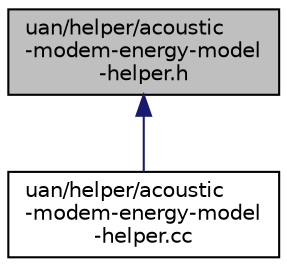 digraph "uan/helper/acoustic-modem-energy-model-helper.h"
{
  edge [fontname="Helvetica",fontsize="10",labelfontname="Helvetica",labelfontsize="10"];
  node [fontname="Helvetica",fontsize="10",shape=record];
  Node1 [label="uan/helper/acoustic\l-modem-energy-model\l-helper.h",height=0.2,width=0.4,color="black", fillcolor="grey75", style="filled", fontcolor="black"];
  Node1 -> Node2 [dir="back",color="midnightblue",fontsize="10",style="solid"];
  Node2 [label="uan/helper/acoustic\l-modem-energy-model\l-helper.cc",height=0.2,width=0.4,color="black", fillcolor="white", style="filled",URL="$d8/df0/acoustic-modem-energy-model-helper_8cc.html"];
}
